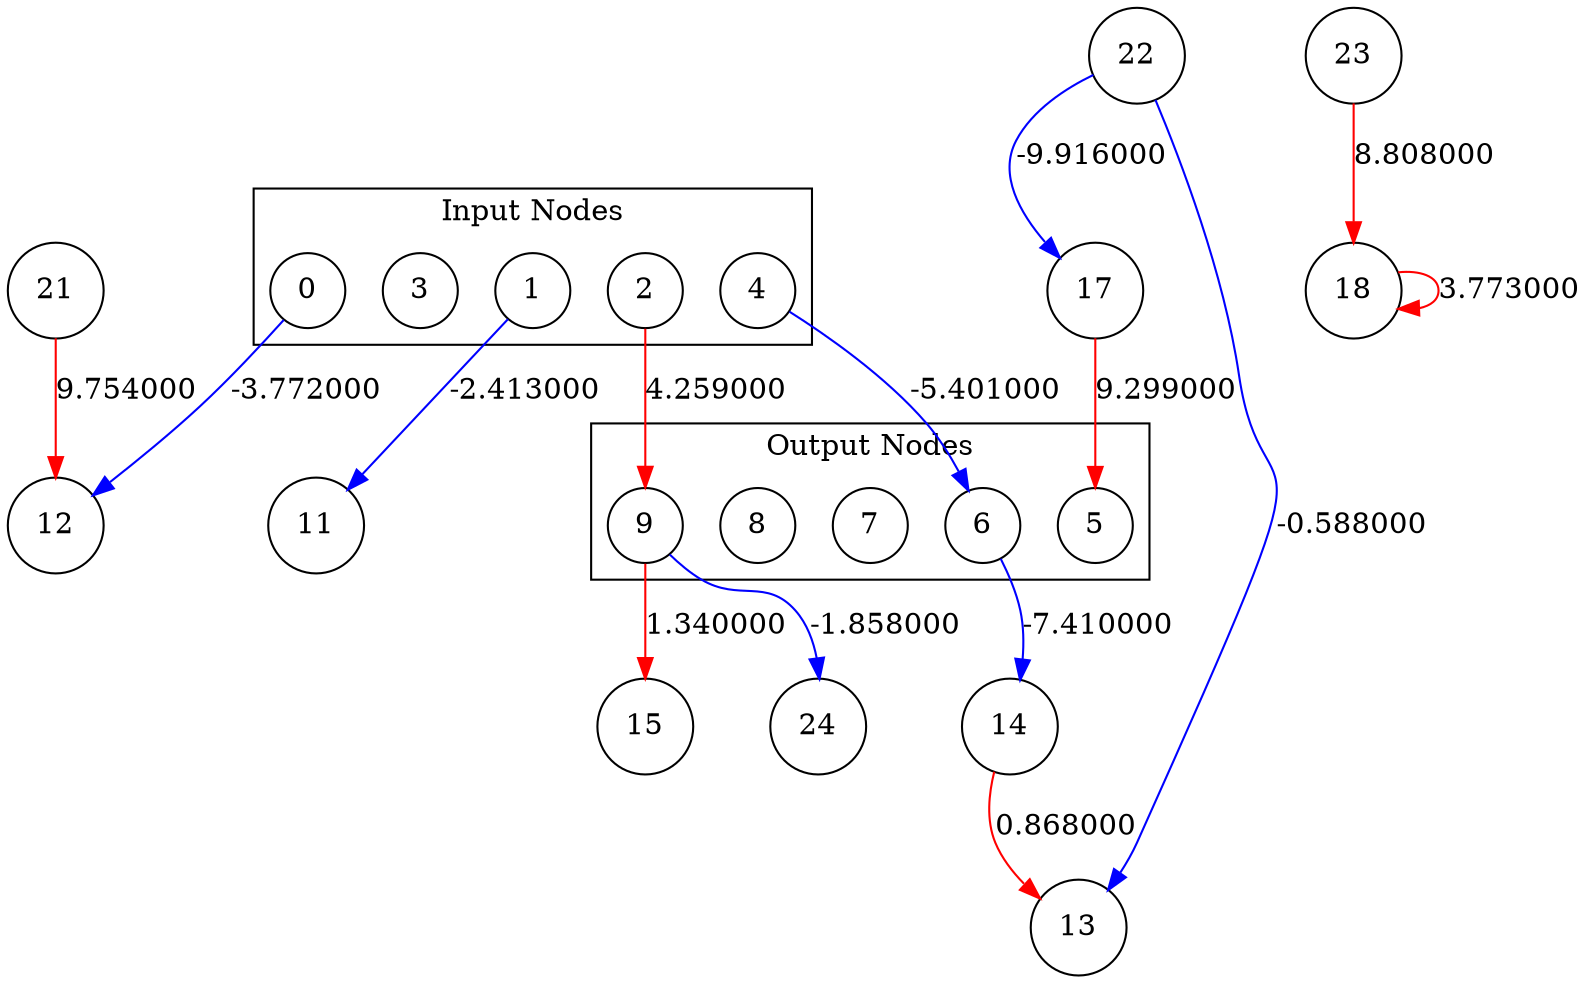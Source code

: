 digraph Evolutional_Graph_Neural_Network {
	rankdir=TB;
	node [shape = circle];
	subgraph cluster_0 {
		label="Input Nodes";
		0; 		1; 		2; 		3; 		4; 
	}

	subgraph cluster_1 {
		label="Output Nodes";
		5; 		6; 		7; 		8; 		9; 
	}

	18 -> 18[label=3.773000, weight=3.773000, color=red];
	9 -> 15[label=1.340000, weight=1.340000, color=red];
	22 -> 13[label=-0.588000, weight=-0.588000, color=blue];
	1 -> 11[label=-2.413000, weight=-2.413000, color=blue];
	4 -> 6[label=-5.401000, weight=-5.401000, color=blue];
	0 -> 12[label=-3.772000, weight=-3.772000, color=blue];
	22 -> 17[label=-9.916000, weight=-9.916000, color=blue];
	17 -> 5[label=9.299000, weight=9.299000, color=red];
	6 -> 14[label=-7.410000, weight=-7.410000, color=blue];
	9 -> 24[label=-1.858000, weight=-1.858000, color=blue];
	2 -> 9[label=4.259000, weight=4.259000, color=red];
	14 -> 13[label=0.868000, weight=0.868000, color=red];
	23 -> 18[label=8.808000, weight=8.808000, color=red];
	21 -> 12[label=9.754000, weight=9.754000, color=red];
}
